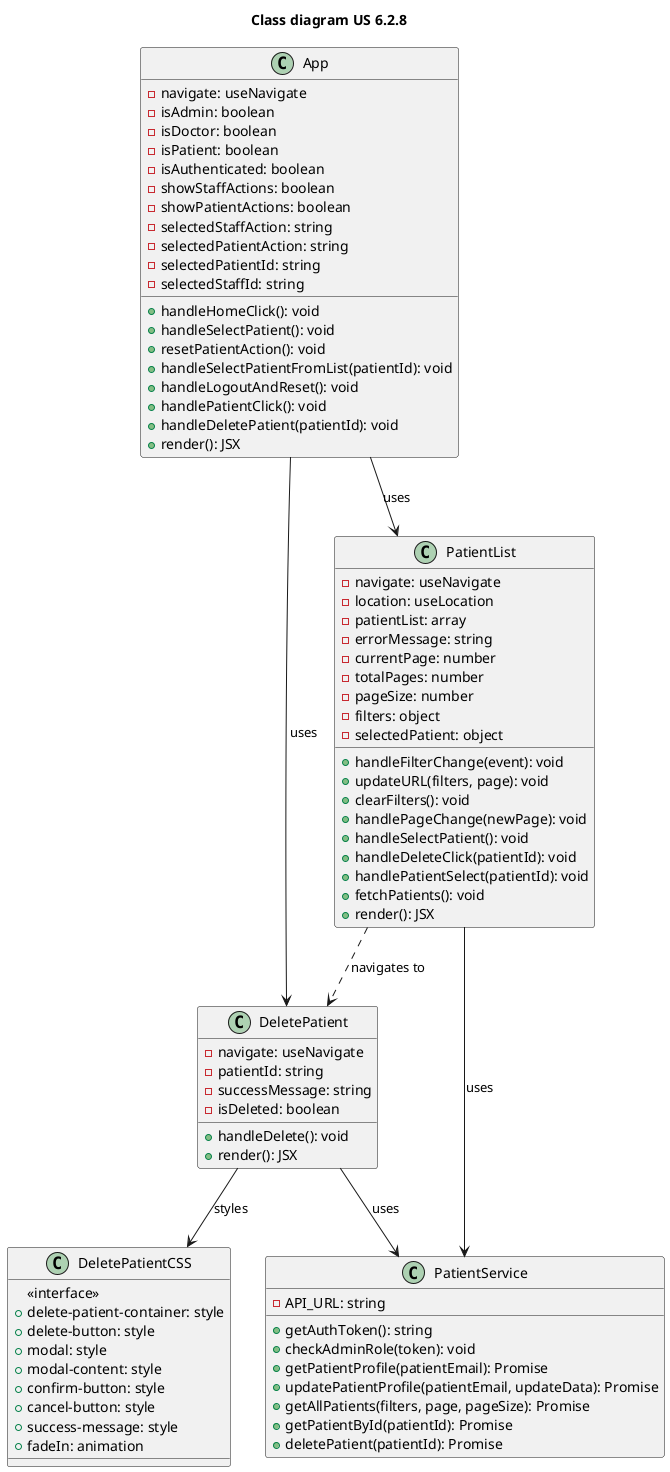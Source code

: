 @startuml namespace
title "Class diagram US 6.2.8"
class DeletePatient {
        -navigate: useNavigate
        -patientId: string
        -successMessage: string
        -isDeleted: boolean
        +handleDelete(): void
        +render(): JSX
    }

    class PatientList {
        -navigate: useNavigate
        -location: useLocation
        -patientList: array
        -errorMessage: string
        -currentPage: number
        -totalPages: number
        -pageSize: number
        -filters: object
        -selectedPatient: object
        +handleFilterChange(event): void
        +updateURL(filters, page): void
        +clearFilters(): void
        +handlePageChange(newPage): void
        +handleSelectPatient(): void
        +handleDeleteClick(patientId): void
        +handlePatientSelect(patientId): void
        +fetchPatients(): void
        +render(): JSX
    }

    class App {
        -navigate: useNavigate
        -isAdmin: boolean
        -isDoctor: boolean
        -isPatient: boolean
        -isAuthenticated: boolean
        -showStaffActions: boolean
        -showPatientActions: boolean
        -selectedStaffAction: string
        -selectedPatientAction: string
        -selectedPatientId: string
        -selectedStaffId: string
        +handleHomeClick(): void
        +handleSelectPatient(): void
        +resetPatientAction(): void
        +handleSelectPatientFromList(patientId): void
        +handleLogoutAndReset(): void
        +handlePatientClick(): void
        +handleDeletePatient(patientId): void
        +render(): JSX
    }

    class PatientService {
        -API_URL: string
        +getAuthToken(): string
        +checkAdminRole(token): void
        +getPatientProfile(patientEmail): Promise
        +updatePatientProfile(patientEmail, updateData): Promise
        +getAllPatients(filters, page, pageSize): Promise
        +getPatientById(patientId): Promise
        +deletePatient(patientId): Promise
    }

    class DeletePatientCSS {
        <<interface>>
        +delete-patient-container: style
        +delete-button: style
        +modal: style
        +modal-content: style
        +confirm-button: style
        +cancel-button: style
        +success-message: style
        +fadeIn: animation
    }

    App --> PatientList : uses
    App --> DeletePatient : uses
    PatientList --> PatientService : uses
    DeletePatient --> PatientService : uses
    DeletePatient --> DeletePatientCSS : styles
    PatientList ..> DeletePatient : navigates to
@enduml